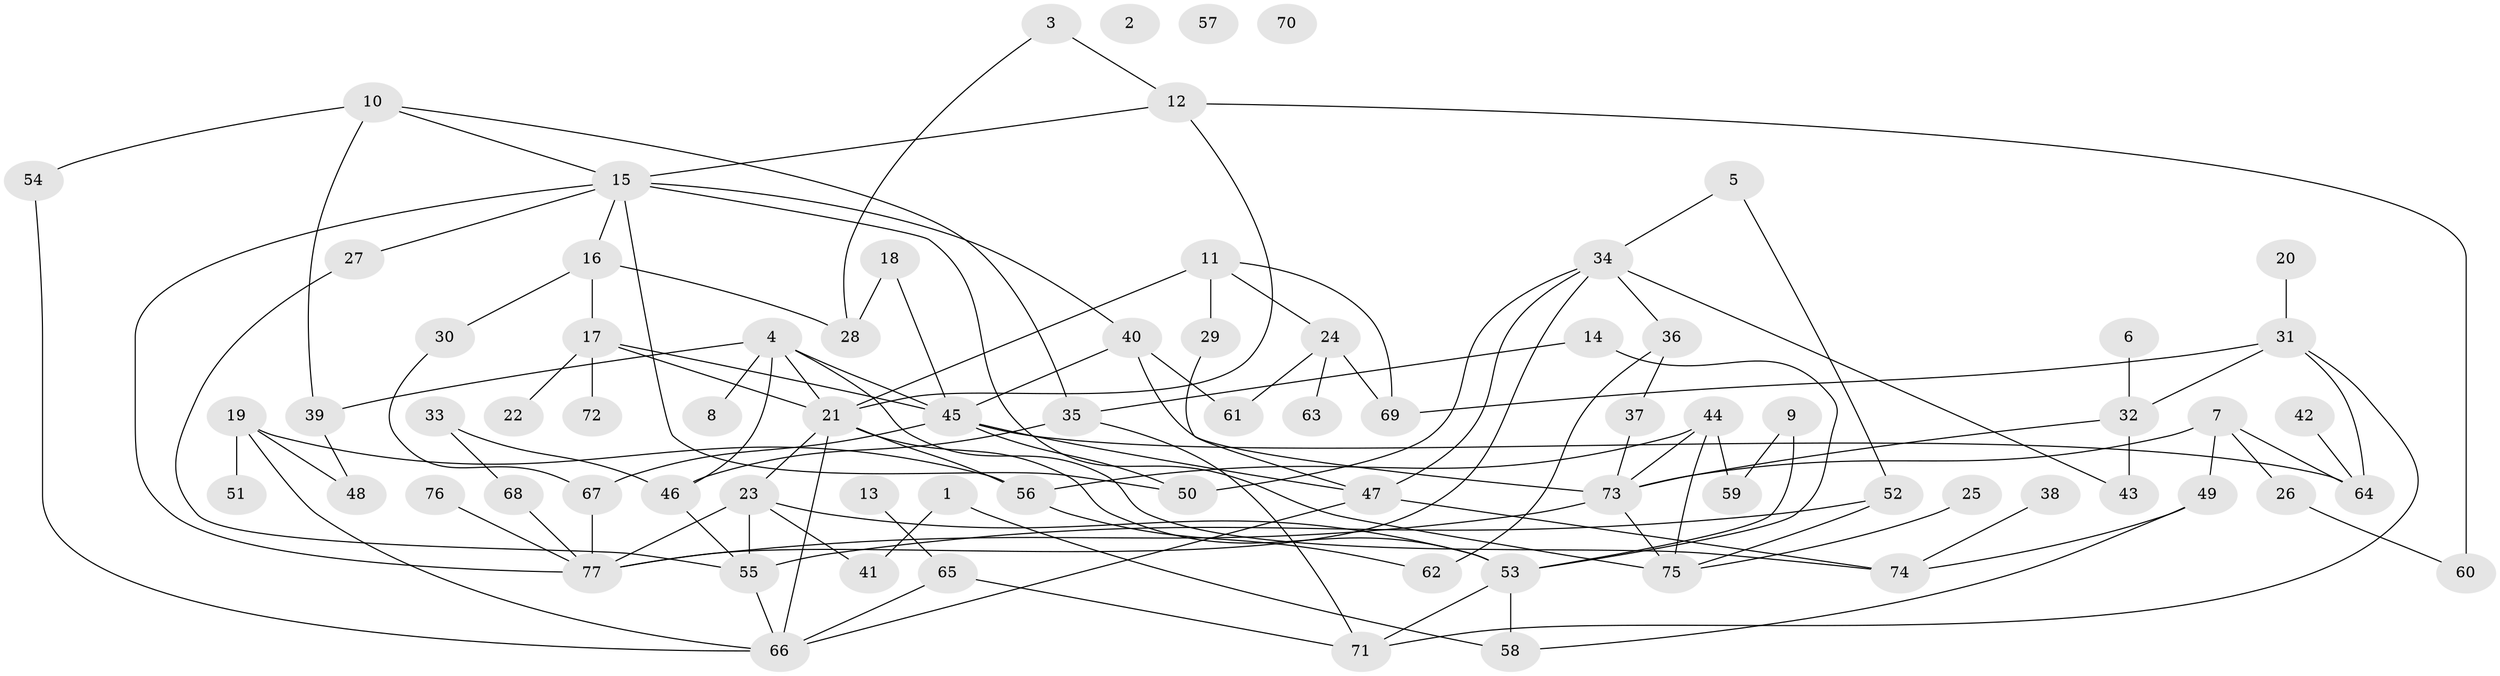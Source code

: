 // Generated by graph-tools (version 1.1) at 2025/12/03/09/25 04:12:55]
// undirected, 77 vertices, 120 edges
graph export_dot {
graph [start="1"]
  node [color=gray90,style=filled];
  1;
  2;
  3;
  4;
  5;
  6;
  7;
  8;
  9;
  10;
  11;
  12;
  13;
  14;
  15;
  16;
  17;
  18;
  19;
  20;
  21;
  22;
  23;
  24;
  25;
  26;
  27;
  28;
  29;
  30;
  31;
  32;
  33;
  34;
  35;
  36;
  37;
  38;
  39;
  40;
  41;
  42;
  43;
  44;
  45;
  46;
  47;
  48;
  49;
  50;
  51;
  52;
  53;
  54;
  55;
  56;
  57;
  58;
  59;
  60;
  61;
  62;
  63;
  64;
  65;
  66;
  67;
  68;
  69;
  70;
  71;
  72;
  73;
  74;
  75;
  76;
  77;
  1 -- 41;
  1 -- 58;
  3 -- 12;
  3 -- 28;
  4 -- 8;
  4 -- 21;
  4 -- 39;
  4 -- 45;
  4 -- 46;
  4 -- 74;
  5 -- 34;
  5 -- 52;
  6 -- 32;
  7 -- 26;
  7 -- 49;
  7 -- 64;
  7 -- 73;
  9 -- 53;
  9 -- 59;
  10 -- 15;
  10 -- 35;
  10 -- 39;
  10 -- 54;
  11 -- 21;
  11 -- 24;
  11 -- 29;
  11 -- 69;
  12 -- 15;
  12 -- 21;
  12 -- 60;
  13 -- 65;
  14 -- 35;
  14 -- 53;
  15 -- 16;
  15 -- 27;
  15 -- 40;
  15 -- 50;
  15 -- 75;
  15 -- 77;
  16 -- 17;
  16 -- 28;
  16 -- 30;
  17 -- 21;
  17 -- 22;
  17 -- 45;
  17 -- 72;
  18 -- 28;
  18 -- 45;
  19 -- 48;
  19 -- 51;
  19 -- 56;
  19 -- 66;
  20 -- 31;
  21 -- 23;
  21 -- 53;
  21 -- 56;
  21 -- 66;
  23 -- 41;
  23 -- 53;
  23 -- 55;
  23 -- 77;
  24 -- 61;
  24 -- 63;
  24 -- 69;
  25 -- 75;
  26 -- 60;
  27 -- 55;
  29 -- 47;
  30 -- 67;
  31 -- 32;
  31 -- 64;
  31 -- 69;
  31 -- 71;
  32 -- 43;
  32 -- 73;
  33 -- 46;
  33 -- 68;
  34 -- 36;
  34 -- 43;
  34 -- 47;
  34 -- 50;
  34 -- 77;
  35 -- 46;
  35 -- 71;
  36 -- 37;
  36 -- 62;
  37 -- 73;
  38 -- 74;
  39 -- 48;
  40 -- 45;
  40 -- 61;
  40 -- 73;
  42 -- 64;
  44 -- 56;
  44 -- 59;
  44 -- 73;
  44 -- 75;
  45 -- 47;
  45 -- 50;
  45 -- 64;
  45 -- 67;
  46 -- 55;
  47 -- 66;
  47 -- 74;
  49 -- 58;
  49 -- 74;
  52 -- 55;
  52 -- 75;
  53 -- 58;
  53 -- 71;
  54 -- 66;
  55 -- 66;
  56 -- 62;
  65 -- 66;
  65 -- 71;
  67 -- 77;
  68 -- 77;
  73 -- 75;
  73 -- 77;
  76 -- 77;
}
